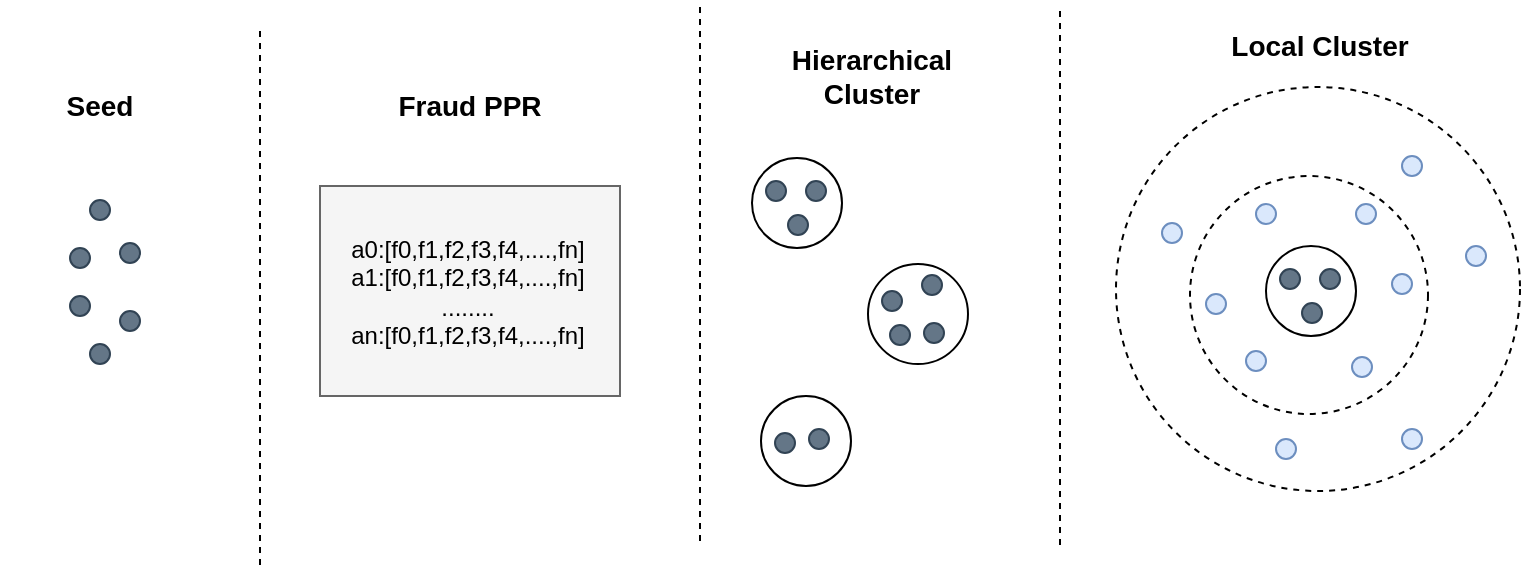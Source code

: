 <mxfile version="11.1.5" type="github" pages="1"><diagram id="y7ey9VP9MjfGAh93ARjS" name="Page-1"><mxGraphModel dx="1970" dy="775" grid="1" gridSize="10" guides="1" tooltips="1" connect="1" arrows="1" fold="1" page="1" pageScale="1" pageWidth="827" pageHeight="1169" math="0" shadow="0"><root><mxCell id="0"/><mxCell id="1" parent="0"/><mxCell id="f10HeteIske2oMVW734i-7" value="" style="rounded=0;whiteSpace=wrap;html=1;fillColor=#f5f5f5;strokeColor=#666666;fontColor=#333333;" vertex="1" parent="1"><mxGeometry x="100" y="195" width="150" height="105" as="geometry"/></mxCell><mxCell id="f10HeteIske2oMVW734i-4" value="a0:[f0,f1,f2,f3,f4,....,fn]&lt;br&gt;a1:[f0,f1,f2,f3,f4,....,fn]&lt;br&gt;........&lt;br&gt;an:[f0,f1,f2,f3,f4,....,fn]" style="text;html=1;strokeColor=none;fillColor=none;align=center;verticalAlign=middle;whiteSpace=wrap;rounded=0;" vertex="1" parent="1"><mxGeometry x="99" y="207.5" width="150" height="80" as="geometry"/></mxCell><mxCell id="f10HeteIske2oMVW734i-6" value="&lt;b&gt;&lt;font style=&quot;font-size: 14px&quot;&gt;Fraud PPR&lt;/font&gt;&lt;/b&gt;" style="text;html=1;strokeColor=none;fillColor=none;align=center;verticalAlign=middle;whiteSpace=wrap;rounded=0;" vertex="1" parent="1"><mxGeometry x="125" y="140" width="100" height="30" as="geometry"/></mxCell><mxCell id="f10HeteIske2oMVW734i-10" value="" style="endArrow=none;dashed=1;html=1;" edge="1" parent="1"><mxGeometry width="50" height="50" relative="1" as="geometry"><mxPoint x="290" y="372.5" as="sourcePoint"/><mxPoint x="290" y="102.5" as="targetPoint"/></mxGeometry></mxCell><mxCell id="f10HeteIske2oMVW734i-40" value="&lt;span style=&quot;font-size: 14px&quot;&gt;&lt;b&gt;Hierarchical Cluster&lt;/b&gt;&lt;/span&gt;" style="text;html=1;strokeColor=none;fillColor=none;align=center;verticalAlign=middle;whiteSpace=wrap;rounded=0;" vertex="1" parent="1"><mxGeometry x="320.5" y="125" width="110" height="30" as="geometry"/></mxCell><mxCell id="f10HeteIske2oMVW734i-41" value="" style="endArrow=none;dashed=1;html=1;" edge="1" parent="1"><mxGeometry width="50" height="50" relative="1" as="geometry"><mxPoint x="470" y="374.5" as="sourcePoint"/><mxPoint x="470" y="104.5" as="targetPoint"/></mxGeometry></mxCell><mxCell id="f10HeteIske2oMVW734i-53" value="" style="group" vertex="1" connectable="0" parent="1"><mxGeometry x="316" y="181" width="108" height="164" as="geometry"/></mxCell><mxCell id="f10HeteIske2oMVW734i-24" value="" style="ellipse;whiteSpace=wrap;html=1;aspect=fixed;" vertex="1" parent="f10HeteIske2oMVW734i-53"><mxGeometry x="58" y="53" width="50" height="50" as="geometry"/></mxCell><mxCell id="f10HeteIske2oMVW734i-20" value="" style="ellipse;whiteSpace=wrap;html=1;aspect=fixed;" vertex="1" parent="f10HeteIske2oMVW734i-53"><mxGeometry x="4.5" y="119" width="45" height="45" as="geometry"/></mxCell><mxCell id="f10HeteIske2oMVW734i-21" value="" style="ellipse;whiteSpace=wrap;html=1;fillColor=#647687;strokeColor=#314354;fontColor=#ffffff;" vertex="1" parent="f10HeteIske2oMVW734i-53"><mxGeometry x="11.5" y="137.5" width="10" height="10" as="geometry"/></mxCell><mxCell id="f10HeteIske2oMVW734i-22" value="" style="ellipse;whiteSpace=wrap;html=1;fillColor=#647687;strokeColor=#314354;fontColor=#ffffff;" vertex="1" parent="f10HeteIske2oMVW734i-53"><mxGeometry x="28.5" y="135.5" width="10" height="10" as="geometry"/></mxCell><mxCell id="f10HeteIske2oMVW734i-25" value="" style="ellipse;whiteSpace=wrap;html=1;fillColor=#647687;strokeColor=#314354;fontColor=#ffffff;" vertex="1" parent="f10HeteIske2oMVW734i-53"><mxGeometry x="65" y="66.5" width="10" height="10" as="geometry"/></mxCell><mxCell id="f10HeteIske2oMVW734i-26" value="" style="ellipse;whiteSpace=wrap;html=1;fillColor=#647687;strokeColor=#314354;fontColor=#ffffff;" vertex="1" parent="f10HeteIske2oMVW734i-53"><mxGeometry x="69" y="83.5" width="10" height="10" as="geometry"/></mxCell><mxCell id="f10HeteIske2oMVW734i-27" value="" style="ellipse;whiteSpace=wrap;html=1;fillColor=#647687;strokeColor=#314354;fontColor=#ffffff;" vertex="1" parent="f10HeteIske2oMVW734i-53"><mxGeometry x="85" y="58.5" width="10" height="10" as="geometry"/></mxCell><mxCell id="f10HeteIske2oMVW734i-28" value="" style="ellipse;whiteSpace=wrap;html=1;fillColor=#647687;strokeColor=#314354;fontColor=#ffffff;" vertex="1" parent="f10HeteIske2oMVW734i-53"><mxGeometry x="86" y="82.5" width="10" height="10" as="geometry"/></mxCell><mxCell id="f10HeteIske2oMVW734i-47" value="" style="group" vertex="1" connectable="0" parent="f10HeteIske2oMVW734i-53"><mxGeometry width="45" height="45" as="geometry"/></mxCell><mxCell id="f10HeteIske2oMVW734i-19" value="" style="ellipse;whiteSpace=wrap;html=1;aspect=fixed;" vertex="1" parent="f10HeteIske2oMVW734i-47"><mxGeometry width="45" height="45" as="geometry"/></mxCell><mxCell id="f10HeteIske2oMVW734i-12" value="" style="ellipse;whiteSpace=wrap;html=1;fillColor=#647687;strokeColor=#314354;fontColor=#ffffff;" vertex="1" parent="f10HeteIske2oMVW734i-47"><mxGeometry x="7" y="11.5" width="10" height="10" as="geometry"/></mxCell><mxCell id="f10HeteIske2oMVW734i-13" value="" style="ellipse;whiteSpace=wrap;html=1;fillColor=#647687;strokeColor=#314354;fontColor=#ffffff;" vertex="1" parent="f10HeteIske2oMVW734i-47"><mxGeometry x="18" y="28.5" width="10" height="10" as="geometry"/></mxCell><mxCell id="f10HeteIske2oMVW734i-14" value="" style="ellipse;whiteSpace=wrap;html=1;fillColor=#647687;strokeColor=#314354;fontColor=#ffffff;" vertex="1" parent="f10HeteIske2oMVW734i-47"><mxGeometry x="27" y="11.5" width="10" height="10" as="geometry"/></mxCell><mxCell id="f10HeteIske2oMVW734i-78" value="&lt;span style=&quot;font-size: 14px&quot;&gt;&lt;b&gt;Local Cluster&lt;/b&gt;&lt;/span&gt;" style="text;html=1;strokeColor=none;fillColor=none;align=center;verticalAlign=middle;whiteSpace=wrap;rounded=0;" vertex="1" parent="1"><mxGeometry x="545" y="110" width="110" height="30" as="geometry"/></mxCell><mxCell id="f10HeteIske2oMVW734i-79" value="" style="endArrow=none;dashed=1;html=1;" edge="1" parent="1"><mxGeometry width="50" height="50" relative="1" as="geometry"><mxPoint x="70" y="384.5" as="sourcePoint"/><mxPoint x="70" y="114.5" as="targetPoint"/></mxGeometry></mxCell><mxCell id="f10HeteIske2oMVW734i-80" value="&lt;b&gt;&lt;font style=&quot;font-size: 14px&quot;&gt;Seed&lt;br&gt;&lt;/font&gt;&lt;/b&gt;" style="text;html=1;strokeColor=none;fillColor=none;align=center;verticalAlign=middle;whiteSpace=wrap;rounded=0;" vertex="1" parent="1"><mxGeometry x="-60" y="140" width="100" height="30" as="geometry"/></mxCell><mxCell id="f10HeteIske2oMVW734i-81" value="" style="ellipse;whiteSpace=wrap;html=1;fillColor=#647687;strokeColor=#314354;fontColor=#ffffff;" vertex="1" parent="1"><mxGeometry x="-15" y="202" width="10" height="10" as="geometry"/></mxCell><mxCell id="f10HeteIske2oMVW734i-82" value="" style="ellipse;whiteSpace=wrap;html=1;fillColor=#647687;strokeColor=#314354;fontColor=#ffffff;" vertex="1" parent="1"><mxGeometry y="257.5" width="10" height="10" as="geometry"/></mxCell><mxCell id="f10HeteIske2oMVW734i-85" value="" style="ellipse;whiteSpace=wrap;html=1;fillColor=#647687;strokeColor=#314354;fontColor=#ffffff;direction=south;" vertex="1" parent="1"><mxGeometry x="-25" y="250" width="10" height="10" as="geometry"/></mxCell><mxCell id="f10HeteIske2oMVW734i-86" value="" style="ellipse;whiteSpace=wrap;html=1;fillColor=#647687;strokeColor=#314354;fontColor=#ffffff;" vertex="1" parent="1"><mxGeometry x="-25" y="226" width="10" height="10" as="geometry"/></mxCell><mxCell id="f10HeteIske2oMVW734i-87" value="" style="ellipse;whiteSpace=wrap;html=1;fillColor=#647687;strokeColor=#314354;fontColor=#ffffff;" vertex="1" parent="1"><mxGeometry y="223.5" width="10" height="10" as="geometry"/></mxCell><mxCell id="f10HeteIske2oMVW734i-91" value="" style="ellipse;whiteSpace=wrap;html=1;fillColor=#647687;strokeColor=#314354;fontColor=#ffffff;" vertex="1" parent="1"><mxGeometry x="-15" y="274" width="10" height="10" as="geometry"/></mxCell><mxCell id="f10HeteIske2oMVW734i-102" value="" style="group" vertex="1" connectable="0" parent="1"><mxGeometry x="498" y="145.5" width="202" height="202" as="geometry"/></mxCell><mxCell id="f10HeteIske2oMVW734i-98" value="" style="ellipse;whiteSpace=wrap;html=1;aspect=fixed;dashed=1;" vertex="1" parent="f10HeteIske2oMVW734i-102"><mxGeometry width="202" height="202" as="geometry"/></mxCell><mxCell id="f10HeteIske2oMVW734i-48" value="" style="group" vertex="1" connectable="0" parent="f10HeteIske2oMVW734i-102"><mxGeometry x="75" y="79.5" width="87" height="81" as="geometry"/></mxCell><mxCell id="f10HeteIske2oMVW734i-97" value="" style="ellipse;whiteSpace=wrap;html=1;aspect=fixed;dashed=1;" vertex="1" parent="f10HeteIske2oMVW734i-48"><mxGeometry x="-38" y="-35" width="119" height="119" as="geometry"/></mxCell><mxCell id="f10HeteIske2oMVW734i-49" value="" style="ellipse;whiteSpace=wrap;html=1;aspect=fixed;" vertex="1" parent="f10HeteIske2oMVW734i-48"><mxGeometry width="45" height="45" as="geometry"/></mxCell><mxCell id="f10HeteIske2oMVW734i-50" value="" style="ellipse;whiteSpace=wrap;html=1;fillColor=#647687;strokeColor=#314354;fontColor=#ffffff;" vertex="1" parent="f10HeteIske2oMVW734i-48"><mxGeometry x="7" y="11.5" width="10" height="10" as="geometry"/></mxCell><mxCell id="f10HeteIske2oMVW734i-51" value="" style="ellipse;whiteSpace=wrap;html=1;fillColor=#647687;strokeColor=#314354;fontColor=#ffffff;" vertex="1" parent="f10HeteIske2oMVW734i-48"><mxGeometry x="18" y="28.5" width="10" height="10" as="geometry"/></mxCell><mxCell id="f10HeteIske2oMVW734i-52" value="" style="ellipse;whiteSpace=wrap;html=1;fillColor=#647687;strokeColor=#314354;fontColor=#ffffff;" vertex="1" parent="f10HeteIske2oMVW734i-48"><mxGeometry x="27" y="11.5" width="10" height="10" as="geometry"/></mxCell><mxCell id="f10HeteIske2oMVW734i-54" value="" style="ellipse;whiteSpace=wrap;html=1;fillColor=#dae8fc;strokeColor=#6c8ebf;" vertex="1" parent="f10HeteIske2oMVW734i-102"><mxGeometry x="65" y="132" width="10" height="10" as="geometry"/></mxCell><mxCell id="f10HeteIske2oMVW734i-55" value="" style="ellipse;whiteSpace=wrap;html=1;fillColor=#dae8fc;strokeColor=#6c8ebf;" vertex="1" parent="f10HeteIske2oMVW734i-102"><mxGeometry x="118" y="135" width="10" height="10" as="geometry"/></mxCell><mxCell id="f10HeteIske2oMVW734i-56" value="" style="ellipse;whiteSpace=wrap;html=1;fillColor=#dae8fc;strokeColor=#6c8ebf;" vertex="1" parent="f10HeteIske2oMVW734i-102"><mxGeometry x="138" y="93.5" width="10" height="10" as="geometry"/></mxCell><mxCell id="f10HeteIske2oMVW734i-92" value="" style="ellipse;whiteSpace=wrap;html=1;fillColor=#dae8fc;strokeColor=#6c8ebf;" vertex="1" parent="f10HeteIske2oMVW734i-102"><mxGeometry x="175" y="79.5" width="10" height="10" as="geometry"/></mxCell><mxCell id="f10HeteIske2oMVW734i-57" value="" style="ellipse;whiteSpace=wrap;html=1;fillColor=#dae8fc;strokeColor=#6c8ebf;" vertex="1" parent="f10HeteIske2oMVW734i-102"><mxGeometry x="120" y="58.5" width="10" height="10" as="geometry"/></mxCell><mxCell id="f10HeteIske2oMVW734i-58" value="" style="ellipse;whiteSpace=wrap;html=1;fillColor=#dae8fc;strokeColor=#6c8ebf;" vertex="1" parent="f10HeteIske2oMVW734i-102"><mxGeometry x="70" y="58.5" width="10" height="10" as="geometry"/></mxCell><mxCell id="f10HeteIske2oMVW734i-59" value="" style="ellipse;whiteSpace=wrap;html=1;fillColor=#dae8fc;strokeColor=#6c8ebf;" vertex="1" parent="f10HeteIske2oMVW734i-102"><mxGeometry x="45" y="103.5" width="10" height="10" as="geometry"/></mxCell><mxCell id="f10HeteIske2oMVW734i-61" value="" style="ellipse;whiteSpace=wrap;html=1;fillColor=#dae8fc;strokeColor=#6c8ebf;" vertex="1" parent="f10HeteIske2oMVW734i-102"><mxGeometry x="143" y="171" width="10" height="10" as="geometry"/></mxCell><mxCell id="f10HeteIske2oMVW734i-62" value="" style="ellipse;whiteSpace=wrap;html=1;fillColor=#dae8fc;strokeColor=#6c8ebf;" vertex="1" parent="f10HeteIske2oMVW734i-102"><mxGeometry x="80" y="176" width="10" height="10" as="geometry"/></mxCell><mxCell id="f10HeteIske2oMVW734i-63" value="" style="ellipse;whiteSpace=wrap;html=1;fillColor=#dae8fc;strokeColor=#6c8ebf;" vertex="1" parent="f10HeteIske2oMVW734i-102"><mxGeometry x="143" y="34.5" width="10" height="10" as="geometry"/></mxCell><mxCell id="f10HeteIske2oMVW734i-100" value="" style="ellipse;whiteSpace=wrap;html=1;fillColor=#dae8fc;strokeColor=#6c8ebf;" vertex="1" parent="f10HeteIske2oMVW734i-102"><mxGeometry x="23" y="68" width="10" height="10" as="geometry"/></mxCell></root></mxGraphModel></diagram></mxfile>